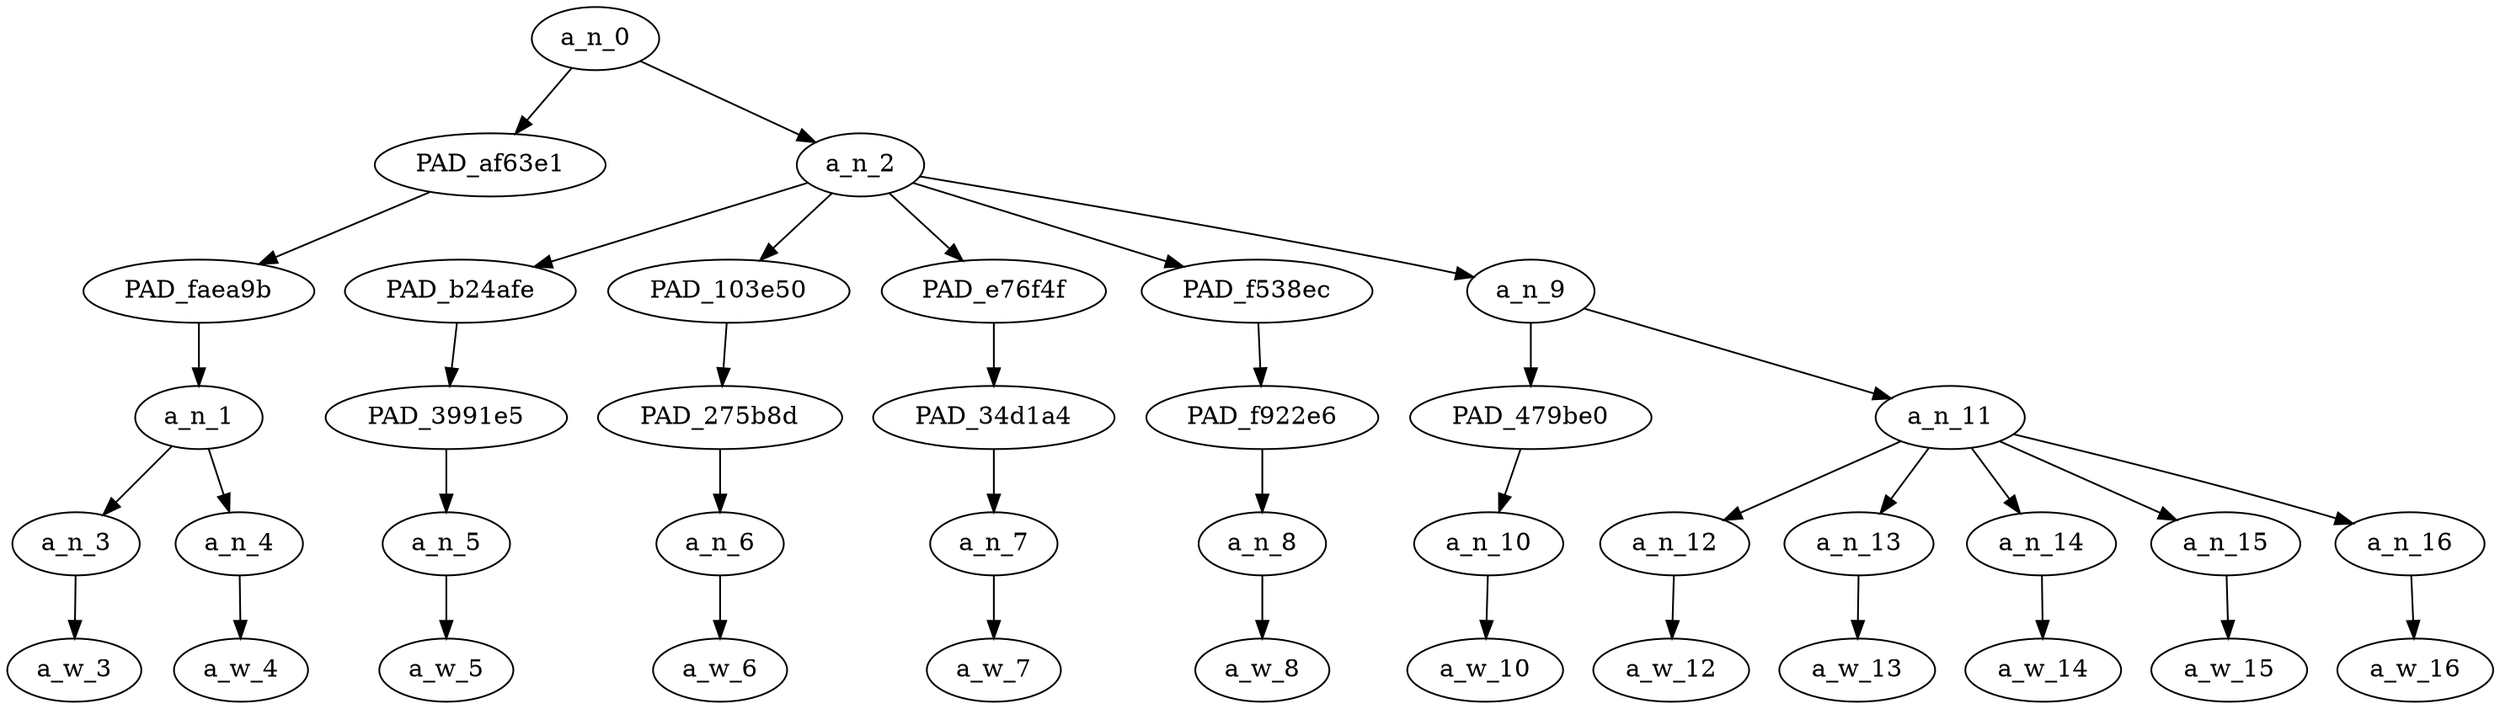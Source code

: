 strict digraph "" {
	a_n_0	[div_dir=1,
		index=0,
		level=5,
		pos="2.4,5!",
		text_span="[0, 1, 2, 3, 4, 5, 6, 7, 8, 9, 10, 11]",
		value=1.00000000];
	PAD_af63e1	[div_dir=1,
		index=0,
		level=4,
		pos="0.5,4!",
		text_span="[0, 1]",
		value=0.21781233];
	a_n_0 -> PAD_af63e1;
	a_n_2	[div_dir=1,
		index=1,
		level=4,
		pos="4.3,4!",
		text_span="[2, 3, 4, 5, 6, 7, 8, 9, 10, 11]",
		value=0.78066265];
	a_n_0 -> a_n_2;
	PAD_faea9b	[div_dir=1,
		index=0,
		level=3,
		pos="0.5,3!",
		text_span="[0, 1]",
		value=0.21781233];
	PAD_af63e1 -> PAD_faea9b;
	a_n_1	[div_dir=1,
		index=0,
		level=2,
		pos="0.5,2!",
		text_span="[0, 1]",
		value=0.21781233];
	PAD_faea9b -> a_n_1;
	a_n_3	[div_dir=1,
		index=0,
		level=1,
		pos="0.0,1!",
		text_span="[0]",
		value=0.12321466];
	a_n_1 -> a_n_3;
	a_n_4	[div_dir=1,
		index=1,
		level=1,
		pos="1.0,1!",
		text_span="[1]",
		value=0.09363883];
	a_n_1 -> a_n_4;
	a_w_3	[div_dir=0,
		index=0,
		level=0,
		pos="0,0!",
		text_span="[0]",
		value=oh];
	a_n_3 -> a_w_3;
	a_w_4	[div_dir=0,
		index=1,
		level=0,
		pos="1,0!",
		text_span="[1]",
		value=snap];
	a_n_4 -> a_w_4;
	PAD_b24afe	[div_dir=1,
		index=1,
		level=3,
		pos="2.0,3!",
		text_span="[2]",
		value=0.05240578];
	a_n_2 -> PAD_b24afe;
	PAD_103e50	[div_dir=1,
		index=2,
		level=3,
		pos="3.0,3!",
		text_span="[3]",
		value=0.04206461];
	a_n_2 -> PAD_103e50;
	PAD_e76f4f	[div_dir=1,
		index=3,
		level=3,
		pos="4.0,3!",
		text_span="[4]",
		value=0.05011784];
	a_n_2 -> PAD_e76f4f;
	PAD_f538ec	[div_dir=-1,
		index=4,
		level=3,
		pos="5.0,3!",
		text_span="[5]",
		value=0.04583906];
	a_n_2 -> PAD_f538ec;
	a_n_9	[div_dir=1,
		index=5,
		level=3,
		pos="7.5,3!",
		text_span="[6, 7, 8, 9, 10, 11]",
		value=0.58898182];
	a_n_2 -> a_n_9;
	PAD_3991e5	[div_dir=1,
		index=1,
		level=2,
		pos="2.0,2!",
		text_span="[2]",
		value=0.05240578];
	PAD_b24afe -> PAD_3991e5;
	a_n_5	[div_dir=1,
		index=2,
		level=1,
		pos="2.0,1!",
		text_span="[2]",
		value=0.05240578];
	PAD_3991e5 -> a_n_5;
	a_w_5	[div_dir=0,
		index=2,
		level=0,
		pos="2,0!",
		text_span="[2]",
		value=do];
	a_n_5 -> a_w_5;
	PAD_275b8d	[div_dir=1,
		index=2,
		level=2,
		pos="3.0,2!",
		text_span="[3]",
		value=0.04206461];
	PAD_103e50 -> PAD_275b8d;
	a_n_6	[div_dir=1,
		index=3,
		level=1,
		pos="3.0,1!",
		text_span="[3]",
		value=0.04206461];
	PAD_275b8d -> a_n_6;
	a_w_6	[div_dir=0,
		index=3,
		level=0,
		pos="3,0!",
		text_span="[3]",
		value=not];
	a_n_6 -> a_w_6;
	PAD_34d1a4	[div_dir=1,
		index=3,
		level=2,
		pos="4.0,2!",
		text_span="[4]",
		value=0.05011784];
	PAD_e76f4f -> PAD_34d1a4;
	a_n_7	[div_dir=1,
		index=4,
		level=1,
		pos="4.0,1!",
		text_span="[4]",
		value=0.05011784];
	PAD_34d1a4 -> a_n_7;
	a_w_7	[div_dir=0,
		index=4,
		level=0,
		pos="4,0!",
		text_span="[4]",
		value=they];
	a_n_7 -> a_w_7;
	PAD_f922e6	[div_dir=-1,
		index=4,
		level=2,
		pos="5.0,2!",
		text_span="[5]",
		value=0.04583906];
	PAD_f538ec -> PAD_f922e6;
	a_n_8	[div_dir=-1,
		index=5,
		level=1,
		pos="5.0,1!",
		text_span="[5]",
		value=0.04583906];
	PAD_f922e6 -> a_n_8;
	a_w_8	[div_dir=0,
		index=5,
		level=0,
		pos="5,0!",
		text_span="[5]",
		value=also];
	a_n_8 -> a_w_8;
	PAD_479be0	[div_dir=-1,
		index=5,
		level=2,
		pos="6.0,2!",
		text_span="[6]",
		value=0.04552604];
	a_n_9 -> PAD_479be0;
	a_n_11	[div_dir=1,
		index=6,
		level=2,
		pos="9.0,2!",
		text_span="[7, 8, 9, 10, 11]",
		value=0.54211515];
	a_n_9 -> a_n_11;
	a_n_10	[div_dir=-1,
		index=6,
		level=1,
		pos="6.0,1!",
		text_span="[6]",
		value=0.04552604];
	PAD_479be0 -> a_n_10;
	a_w_10	[div_dir=0,
		index=6,
		level=0,
		pos="6,0!",
		text_span="[6]",
		value=have];
	a_n_10 -> a_w_10;
	a_n_12	[div_dir=1,
		index=7,
		level=1,
		pos="7.0,1!",
		text_span="[7]",
		value=0.03228513];
	a_n_11 -> a_n_12;
	a_n_13	[div_dir=-1,
		index=8,
		level=1,
		pos="8.0,1!",
		text_span="[8]",
		value=0.05020924];
	a_n_11 -> a_n_13;
	a_n_14	[div_dir=1,
		index=9,
		level=1,
		pos="9.0,1!",
		text_span="[9]",
		value=0.34217447];
	a_n_11 -> a_n_14;
	a_n_15	[div_dir=1,
		index=10,
		level=1,
		pos="10.0,1!",
		text_span="[10]",
		value=0.06679549];
	a_n_11 -> a_n_15;
	a_n_16	[div_dir=1,
		index=11,
		level=1,
		pos="11.0,1!",
		text_span="[11]",
		value=0.04919174];
	a_n_11 -> a_n_16;
	a_w_12	[div_dir=0,
		index=7,
		level=0,
		pos="7,0!",
		text_span="[7]",
		value=a];
	a_n_12 -> a_w_12;
	a_w_13	[div_dir=0,
		index=8,
		level=0,
		pos="8,0!",
		text_span="[8]",
		value=large];
	a_n_13 -> a_w_13;
	a_w_14	[div_dir=0,
		index=9,
		level=0,
		pos="9,0!",
		text_span="[9]",
		value=muzzie];
	a_n_14 -> a_w_14;
	a_w_15	[div_dir=0,
		index=10,
		level=0,
		pos="10,0!",
		text_span="[10]",
		value=population];
	a_n_15 -> a_w_15;
	a_w_16	[div_dir=0,
		index=11,
		level=0,
		pos="11,0!",
		text_span="[11]",
		value=there];
	a_n_16 -> a_w_16;
}
